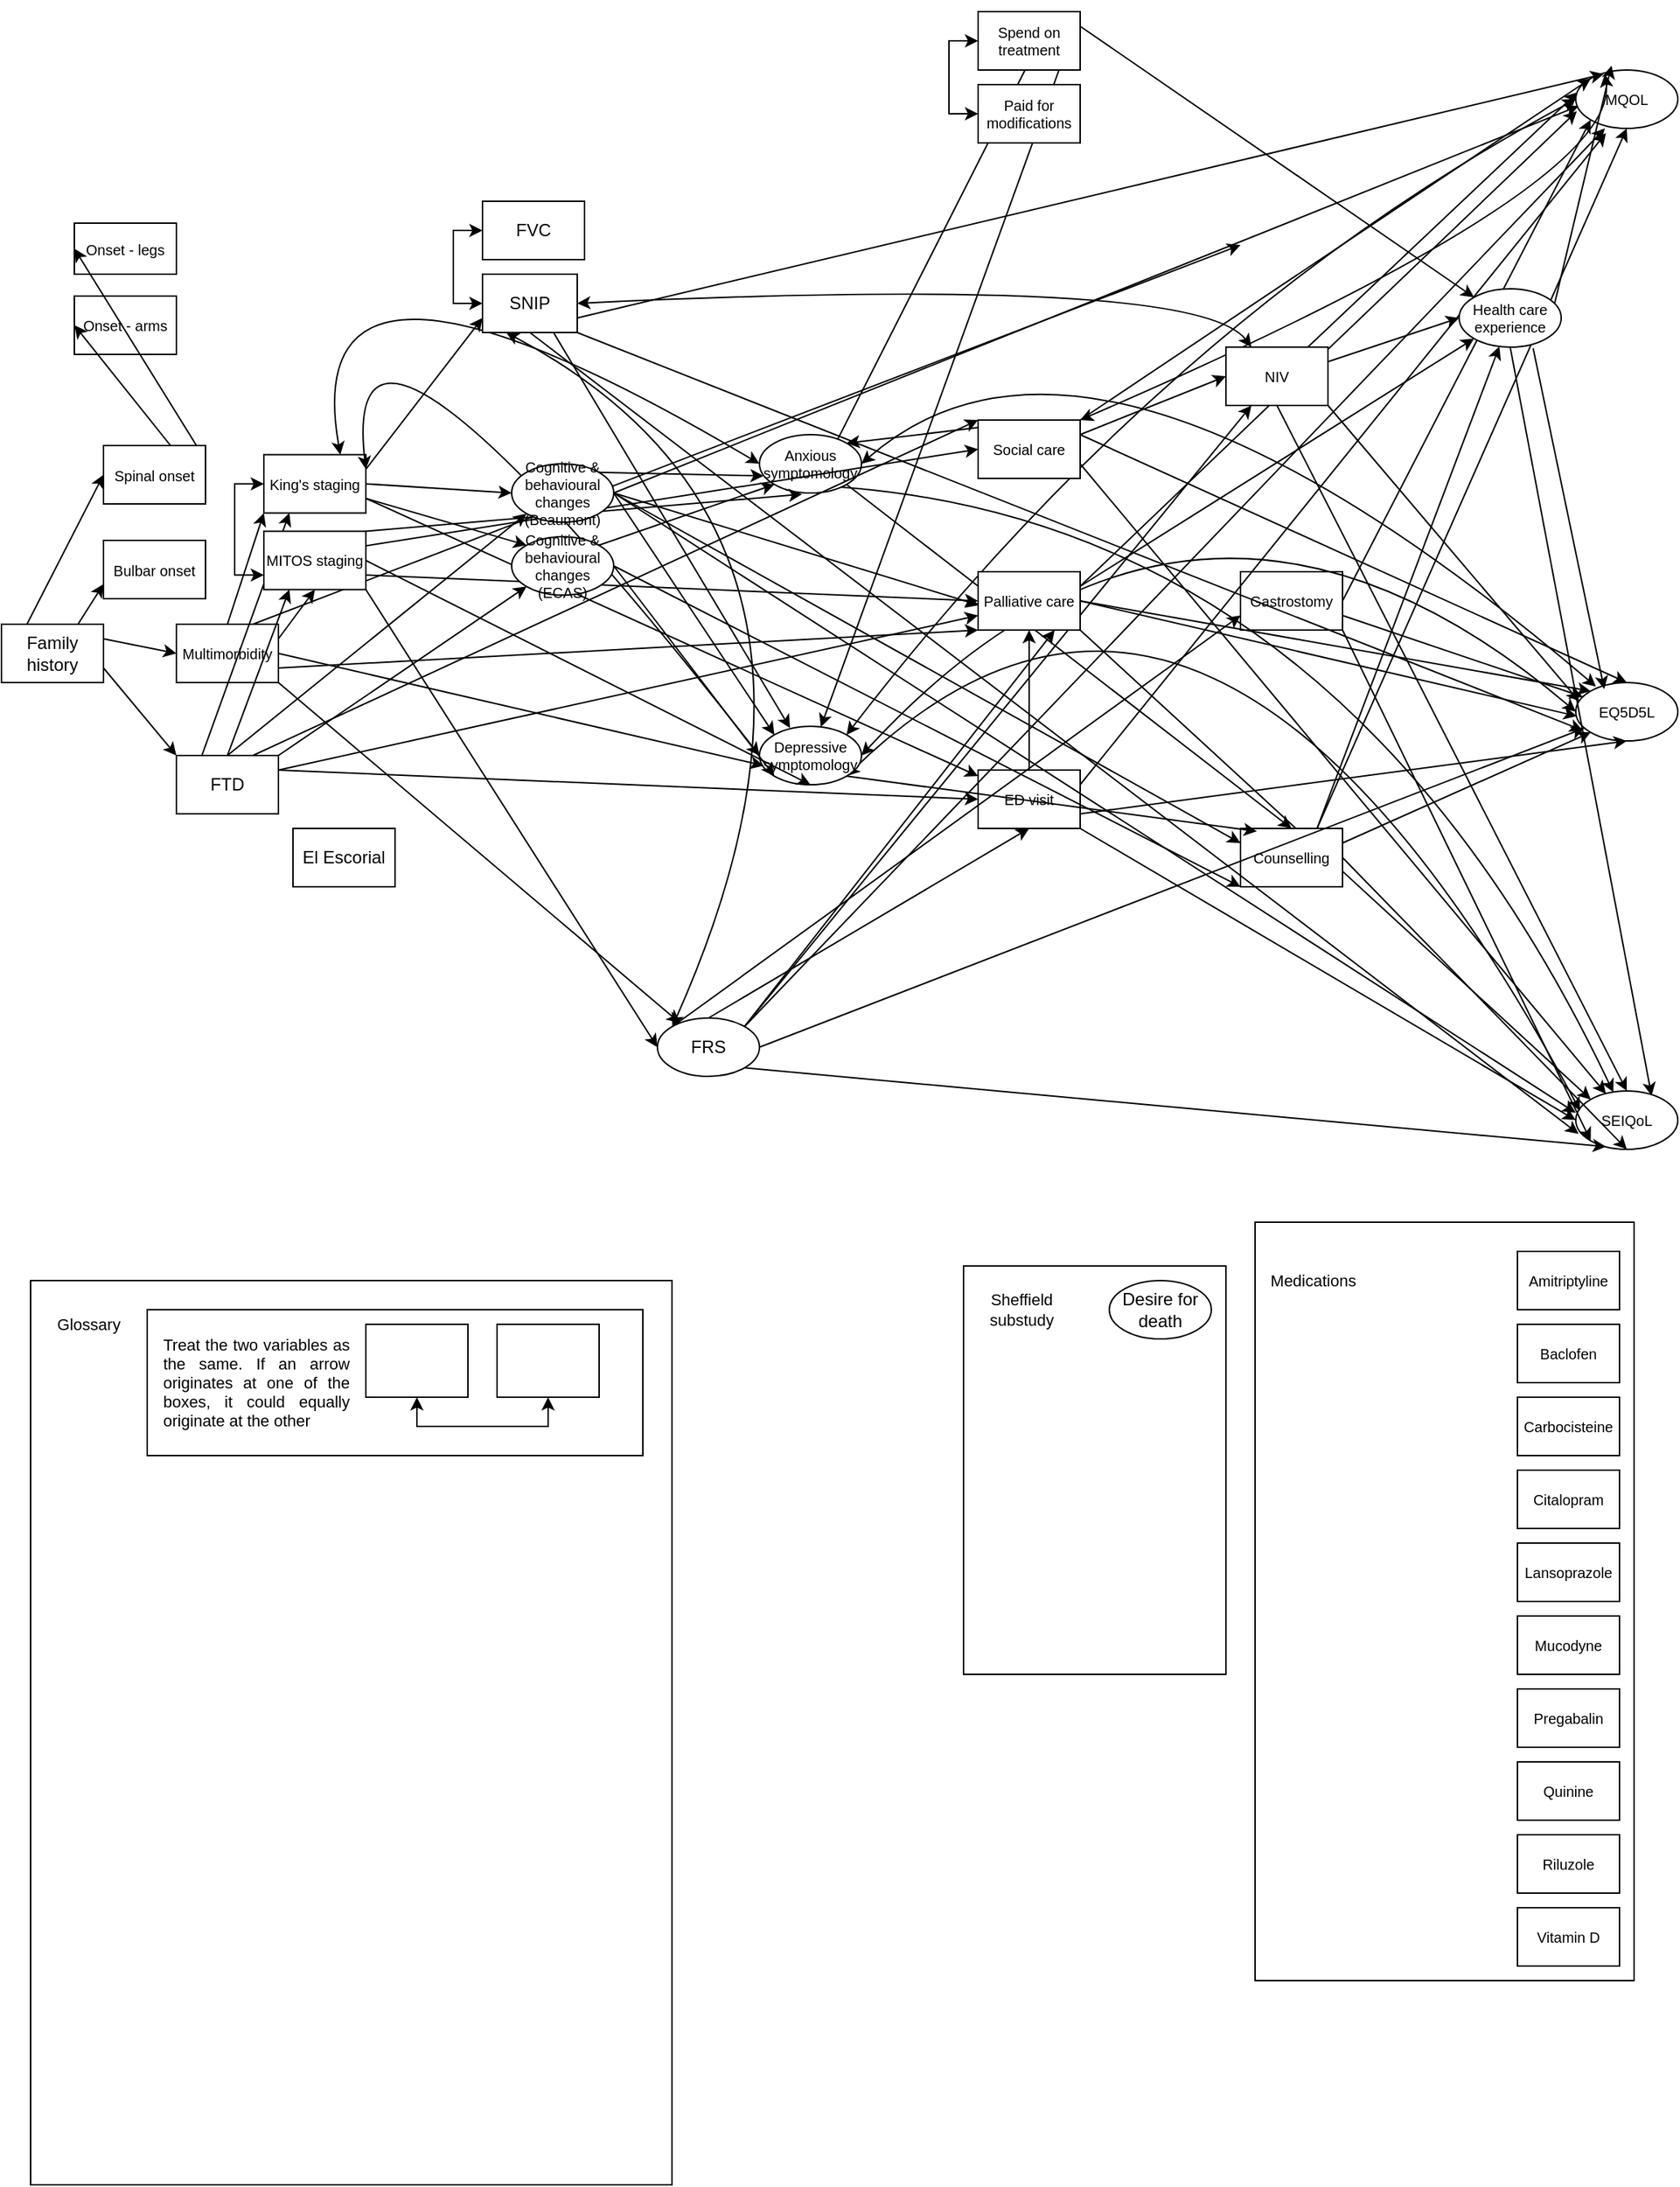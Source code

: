 <mxfile version="21.1.8" type="github">
  <diagram name="Page-1" id="uP2ISM71yryUAKii5rDf">
    <mxGraphModel dx="1468" dy="858" grid="1" gridSize="10" guides="1" tooltips="1" connect="1" arrows="1" fold="1" page="1" pageScale="1" pageWidth="1169" pageHeight="827" math="0" shadow="0">
      <root>
        <mxCell id="0" />
        <mxCell id="1" parent="0" />
        <mxCell id="uZ5AXatt4aCwn8vywfUO-167" value="" style="rounded=0;whiteSpace=wrap;html=1;fontFamily=Helvetica;fontSize=11;fontColor=default;" vertex="1" parent="1">
          <mxGeometry x="870" y="840" width="260" height="520" as="geometry" />
        </mxCell>
        <mxCell id="uZ5AXatt4aCwn8vywfUO-46" value="Onset - legs" style="whiteSpace=wrap;html=1;fontSize=10;" vertex="1" parent="1">
          <mxGeometry x="60" y="155" width="70" height="35" as="geometry" />
        </mxCell>
        <mxCell id="uZ5AXatt4aCwn8vywfUO-47" value="Onset - arms" style="whiteSpace=wrap;html=1;fontSize=10;" vertex="1" parent="1">
          <mxGeometry x="60" y="205" width="70" height="40" as="geometry" />
        </mxCell>
        <mxCell id="uZ5AXatt4aCwn8vywfUO-131" value="" style="rounded=0;whiteSpace=wrap;html=1;fontFamily=Helvetica;fontSize=11;fontColor=default;align=left;" vertex="1" parent="1">
          <mxGeometry x="670" y="870" width="180" height="280" as="geometry" />
        </mxCell>
        <mxCell id="uZ5AXatt4aCwn8vywfUO-1" value="MQOL" style="ellipse;whiteSpace=wrap;html=1;fontSize=10;" vertex="1" parent="1">
          <mxGeometry x="1090" y="50" width="70" height="40" as="geometry" />
        </mxCell>
        <mxCell id="uZ5AXatt4aCwn8vywfUO-2" value="EQ5D5L" style="ellipse;whiteSpace=wrap;html=1;fontSize=10;" vertex="1" parent="1">
          <mxGeometry x="1090" y="470" width="70" height="40" as="geometry" />
        </mxCell>
        <mxCell id="uZ5AXatt4aCwn8vywfUO-3" value="SEIQoL" style="ellipse;whiteSpace=wrap;html=1;fontSize=10;" vertex="1" parent="1">
          <mxGeometry x="1090" y="750" width="70" height="40" as="geometry" />
        </mxCell>
        <mxCell id="uZ5AXatt4aCwn8vywfUO-61" style="rounded=0;orthogonalLoop=1;jettySize=auto;html=1;entryX=0.018;entryY=0.381;entryDx=0;entryDy=0;endArrow=classic;endFill=1;entryPerimeter=0;" edge="1" parent="1" source="uZ5AXatt4aCwn8vywfUO-5" target="uZ5AXatt4aCwn8vywfUO-1">
          <mxGeometry relative="1" as="geometry" />
        </mxCell>
        <mxCell id="uZ5AXatt4aCwn8vywfUO-62" style="rounded=0;orthogonalLoop=1;jettySize=auto;html=1;exitX=1;exitY=1;exitDx=0;exitDy=0;entryX=0.035;entryY=0.323;entryDx=0;entryDy=0;entryPerimeter=0;" edge="1" parent="1" source="uZ5AXatt4aCwn8vywfUO-5" target="uZ5AXatt4aCwn8vywfUO-2">
          <mxGeometry relative="1" as="geometry">
            <mxPoint x="1090" y="370" as="targetPoint" />
          </mxGeometry>
        </mxCell>
        <mxCell id="uZ5AXatt4aCwn8vywfUO-63" style="rounded=0;orthogonalLoop=1;jettySize=auto;html=1;exitX=0.5;exitY=1;exitDx=0;exitDy=0;entryX=0.5;entryY=0;entryDx=0;entryDy=0;" edge="1" parent="1" source="uZ5AXatt4aCwn8vywfUO-5" target="uZ5AXatt4aCwn8vywfUO-3">
          <mxGeometry relative="1" as="geometry" />
        </mxCell>
        <mxCell id="uZ5AXatt4aCwn8vywfUO-64" style="rounded=0;orthogonalLoop=1;jettySize=auto;html=1;exitX=1;exitY=0.5;exitDx=0;exitDy=0;entryX=0;entryY=1;entryDx=0;entryDy=0;" edge="1" parent="1" source="uZ5AXatt4aCwn8vywfUO-6" target="uZ5AXatt4aCwn8vywfUO-1">
          <mxGeometry relative="1" as="geometry" />
        </mxCell>
        <mxCell id="uZ5AXatt4aCwn8vywfUO-65" style="edgeStyle=none;shape=connector;rounded=0;orthogonalLoop=1;jettySize=auto;html=1;exitX=1;exitY=0.75;exitDx=0;exitDy=0;labelBackgroundColor=default;strokeColor=default;fontFamily=Helvetica;fontSize=11;fontColor=default;endArrow=classic;" edge="1" parent="1" source="uZ5AXatt4aCwn8vywfUO-6" target="uZ5AXatt4aCwn8vywfUO-2">
          <mxGeometry relative="1" as="geometry" />
        </mxCell>
        <mxCell id="uZ5AXatt4aCwn8vywfUO-66" style="edgeStyle=none;shape=connector;rounded=0;orthogonalLoop=1;jettySize=auto;html=1;exitX=1;exitY=1;exitDx=0;exitDy=0;entryX=0;entryY=1;entryDx=0;entryDy=0;labelBackgroundColor=default;strokeColor=default;fontFamily=Helvetica;fontSize=11;fontColor=default;endArrow=classic;" edge="1" parent="1" source="uZ5AXatt4aCwn8vywfUO-6" target="uZ5AXatt4aCwn8vywfUO-3">
          <mxGeometry relative="1" as="geometry" />
        </mxCell>
        <mxCell id="uZ5AXatt4aCwn8vywfUO-6" value="Gastrostomy" style="rounded=0;whiteSpace=wrap;html=1;fontSize=10;" vertex="1" parent="1">
          <mxGeometry x="860" y="394" width="70" height="40" as="geometry" />
        </mxCell>
        <mxCell id="uZ5AXatt4aCwn8vywfUO-68" style="shape=connector;orthogonalLoop=1;jettySize=auto;html=1;exitX=0.75;exitY=0;exitDx=0;exitDy=0;entryX=0;entryY=0.5;entryDx=0;entryDy=0;labelBackgroundColor=default;strokeColor=default;fontFamily=Helvetica;fontSize=11;fontColor=default;endArrow=classic;startArrow=classic;startFill=1;curved=1;" edge="1" parent="1" source="uZ5AXatt4aCwn8vywfUO-7" target="uZ5AXatt4aCwn8vywfUO-42">
          <mxGeometry relative="1" as="geometry">
            <Array as="points">
              <mxPoint x="210" y="130" />
            </Array>
          </mxGeometry>
        </mxCell>
        <mxCell id="uZ5AXatt4aCwn8vywfUO-117" style="edgeStyle=orthogonalEdgeStyle;shape=connector;rounded=0;orthogonalLoop=1;jettySize=auto;html=1;exitX=0;exitY=0.5;exitDx=0;exitDy=0;entryX=0;entryY=0.75;entryDx=0;entryDy=0;labelBackgroundColor=default;strokeColor=default;fontFamily=Helvetica;fontSize=11;fontColor=default;endArrow=classic;startArrow=classic;startFill=1;" edge="1" parent="1" source="uZ5AXatt4aCwn8vywfUO-7" target="uZ5AXatt4aCwn8vywfUO-53">
          <mxGeometry relative="1" as="geometry" />
        </mxCell>
        <mxCell id="uZ5AXatt4aCwn8vywfUO-118" style="edgeStyle=none;shape=connector;rounded=0;orthogonalLoop=1;jettySize=auto;html=1;exitX=1;exitY=0.25;exitDx=0;exitDy=0;entryX=0;entryY=0.75;entryDx=0;entryDy=0;labelBackgroundColor=default;strokeColor=default;fontFamily=Helvetica;fontSize=11;fontColor=default;endArrow=classic;" edge="1" parent="1" source="uZ5AXatt4aCwn8vywfUO-7" target="uZ5AXatt4aCwn8vywfUO-55">
          <mxGeometry relative="1" as="geometry" />
        </mxCell>
        <mxCell id="uZ5AXatt4aCwn8vywfUO-119" style="edgeStyle=none;shape=connector;rounded=0;orthogonalLoop=1;jettySize=auto;html=1;exitX=1;exitY=0.5;exitDx=0;exitDy=0;entryX=0;entryY=0.5;entryDx=0;entryDy=0;labelBackgroundColor=default;strokeColor=default;fontFamily=Helvetica;fontSize=11;fontColor=default;endArrow=classic;" edge="1" parent="1" source="uZ5AXatt4aCwn8vywfUO-7" target="uZ5AXatt4aCwn8vywfUO-59">
          <mxGeometry relative="1" as="geometry" />
        </mxCell>
        <mxCell id="uZ5AXatt4aCwn8vywfUO-120" style="edgeStyle=none;shape=connector;rounded=0;orthogonalLoop=1;jettySize=auto;html=1;exitX=1;exitY=0.75;exitDx=0;exitDy=0;entryX=0;entryY=0;entryDx=0;entryDy=0;labelBackgroundColor=default;strokeColor=default;fontFamily=Helvetica;fontSize=11;fontColor=default;endArrow=classic;" edge="1" parent="1" source="uZ5AXatt4aCwn8vywfUO-7" target="uZ5AXatt4aCwn8vywfUO-58">
          <mxGeometry relative="1" as="geometry" />
        </mxCell>
        <mxCell id="uZ5AXatt4aCwn8vywfUO-126" style="edgeStyle=none;shape=connector;rounded=0;orthogonalLoop=1;jettySize=auto;html=1;exitX=1;exitY=0.75;exitDx=0;exitDy=0;labelBackgroundColor=default;strokeColor=default;fontFamily=Helvetica;fontSize=11;fontColor=default;endArrow=classic;" edge="1" parent="1" source="uZ5AXatt4aCwn8vywfUO-7" target="uZ5AXatt4aCwn8vywfUO-11">
          <mxGeometry relative="1" as="geometry" />
        </mxCell>
        <mxCell id="uZ5AXatt4aCwn8vywfUO-7" value="King&#39;s staging" style="rounded=0;whiteSpace=wrap;html=1;fontSize=10;" vertex="1" parent="1">
          <mxGeometry x="190" y="313.75" width="70" height="40" as="geometry" />
        </mxCell>
        <mxCell id="uZ5AXatt4aCwn8vywfUO-75" style="edgeStyle=none;shape=connector;rounded=0;orthogonalLoop=1;jettySize=auto;html=1;entryX=0;entryY=0;entryDx=0;entryDy=0;labelBackgroundColor=default;strokeColor=default;fontFamily=Helvetica;fontSize=11;fontColor=default;endArrow=classic;exitX=1;exitY=0;exitDx=0;exitDy=0;" edge="1" parent="1" source="uZ5AXatt4aCwn8vywfUO-8" target="uZ5AXatt4aCwn8vywfUO-1">
          <mxGeometry relative="1" as="geometry">
            <mxPoint x="840" y="320" as="sourcePoint" />
          </mxGeometry>
        </mxCell>
        <mxCell id="uZ5AXatt4aCwn8vywfUO-76" style="edgeStyle=none;shape=connector;rounded=0;orthogonalLoop=1;jettySize=auto;html=1;exitX=1;exitY=0.25;exitDx=0;exitDy=0;entryX=0.5;entryY=0;entryDx=0;entryDy=0;labelBackgroundColor=default;strokeColor=default;fontFamily=Helvetica;fontSize=11;fontColor=default;endArrow=classic;" edge="1" parent="1" source="uZ5AXatt4aCwn8vywfUO-8" target="uZ5AXatt4aCwn8vywfUO-2">
          <mxGeometry relative="1" as="geometry" />
        </mxCell>
        <mxCell id="uZ5AXatt4aCwn8vywfUO-77" style="edgeStyle=none;shape=connector;rounded=0;orthogonalLoop=1;jettySize=auto;html=1;exitX=1;exitY=0.75;exitDx=0;exitDy=0;entryX=0.296;entryY=0.05;entryDx=0;entryDy=0;entryPerimeter=0;labelBackgroundColor=default;strokeColor=default;fontFamily=Helvetica;fontSize=11;fontColor=default;endArrow=classic;" edge="1" parent="1" source="uZ5AXatt4aCwn8vywfUO-8" target="uZ5AXatt4aCwn8vywfUO-3">
          <mxGeometry relative="1" as="geometry" />
        </mxCell>
        <mxCell id="uZ5AXatt4aCwn8vywfUO-89" style="edgeStyle=none;shape=connector;rounded=0;orthogonalLoop=1;jettySize=auto;html=1;exitX=1;exitY=0.25;exitDx=0;exitDy=0;labelBackgroundColor=default;strokeColor=default;fontFamily=Helvetica;fontSize=11;fontColor=default;endArrow=classic;entryX=0;entryY=0.5;entryDx=0;entryDy=0;" edge="1" parent="1" source="uZ5AXatt4aCwn8vywfUO-5" target="uZ5AXatt4aCwn8vywfUO-14">
          <mxGeometry relative="1" as="geometry">
            <mxPoint x="1020" y="230" as="targetPoint" />
          </mxGeometry>
        </mxCell>
        <mxCell id="uZ5AXatt4aCwn8vywfUO-72" style="edgeStyle=none;shape=connector;rounded=0;orthogonalLoop=1;jettySize=auto;html=1;exitX=1;exitY=0.25;exitDx=0;exitDy=0;entryX=0.011;entryY=0.706;entryDx=0;entryDy=0;labelBackgroundColor=default;strokeColor=default;fontFamily=Helvetica;fontSize=11;fontColor=default;endArrow=classic;entryPerimeter=0;" edge="1" parent="1" source="uZ5AXatt4aCwn8vywfUO-9" target="uZ5AXatt4aCwn8vywfUO-1">
          <mxGeometry relative="1" as="geometry" />
        </mxCell>
        <mxCell id="uZ5AXatt4aCwn8vywfUO-73" style="edgeStyle=none;shape=connector;rounded=0;orthogonalLoop=1;jettySize=auto;html=1;exitX=1;exitY=0.5;exitDx=0;exitDy=0;entryX=0;entryY=0;entryDx=0;entryDy=0;labelBackgroundColor=default;strokeColor=default;fontFamily=Helvetica;fontSize=11;fontColor=default;endArrow=classic;" edge="1" parent="1" source="uZ5AXatt4aCwn8vywfUO-9" target="uZ5AXatt4aCwn8vywfUO-2">
          <mxGeometry relative="1" as="geometry" />
        </mxCell>
        <mxCell id="uZ5AXatt4aCwn8vywfUO-74" style="edgeStyle=none;shape=connector;rounded=0;orthogonalLoop=1;jettySize=auto;html=1;exitX=1;exitY=1;exitDx=0;exitDy=0;entryX=0;entryY=0;entryDx=0;entryDy=0;labelBackgroundColor=default;strokeColor=default;fontFamily=Helvetica;fontSize=11;fontColor=default;endArrow=classic;" edge="1" parent="1" source="uZ5AXatt4aCwn8vywfUO-9" target="uZ5AXatt4aCwn8vywfUO-3">
          <mxGeometry relative="1" as="geometry" />
        </mxCell>
        <mxCell id="uZ5AXatt4aCwn8vywfUO-90" style="edgeStyle=none;shape=connector;rounded=0;orthogonalLoop=1;jettySize=auto;html=1;exitX=1;exitY=0.25;exitDx=0;exitDy=0;entryX=0;entryY=1;entryDx=0;entryDy=0;labelBackgroundColor=default;strokeColor=default;fontFamily=Helvetica;fontSize=11;fontColor=default;endArrow=classic;" edge="1" parent="1" source="uZ5AXatt4aCwn8vywfUO-9" target="uZ5AXatt4aCwn8vywfUO-14">
          <mxGeometry relative="1" as="geometry" />
        </mxCell>
        <mxCell id="uZ5AXatt4aCwn8vywfUO-78" style="edgeStyle=none;shape=connector;rounded=0;orthogonalLoop=1;jettySize=auto;html=1;exitX=0.75;exitY=0;exitDx=0;exitDy=0;labelBackgroundColor=default;strokeColor=default;fontFamily=Helvetica;fontSize=11;fontColor=default;endArrow=classic;entryX=0.5;entryY=1;entryDx=0;entryDy=0;" edge="1" parent="1" source="uZ5AXatt4aCwn8vywfUO-10" target="uZ5AXatt4aCwn8vywfUO-1">
          <mxGeometry relative="1" as="geometry" />
        </mxCell>
        <mxCell id="uZ5AXatt4aCwn8vywfUO-80" style="edgeStyle=none;shape=connector;rounded=0;orthogonalLoop=1;jettySize=auto;html=1;exitX=1;exitY=0.5;exitDx=0;exitDy=0;entryX=0.5;entryY=1;entryDx=0;entryDy=0;labelBackgroundColor=default;strokeColor=default;fontFamily=Helvetica;fontSize=11;fontColor=default;endArrow=classic;" edge="1" parent="1" source="uZ5AXatt4aCwn8vywfUO-10" target="uZ5AXatt4aCwn8vywfUO-3">
          <mxGeometry relative="1" as="geometry" />
        </mxCell>
        <mxCell id="uZ5AXatt4aCwn8vywfUO-81" style="edgeStyle=none;shape=connector;rounded=0;orthogonalLoop=1;jettySize=auto;html=1;exitX=1;exitY=0.25;exitDx=0;exitDy=0;entryX=0;entryY=1;entryDx=0;entryDy=0;labelBackgroundColor=default;strokeColor=default;fontFamily=Helvetica;fontSize=11;fontColor=default;endArrow=classic;" edge="1" parent="1" source="uZ5AXatt4aCwn8vywfUO-10" target="uZ5AXatt4aCwn8vywfUO-2">
          <mxGeometry relative="1" as="geometry" />
        </mxCell>
        <mxCell id="uZ5AXatt4aCwn8vywfUO-154" style="edgeStyle=none;shape=connector;rounded=0;orthogonalLoop=1;jettySize=auto;html=1;exitX=0.75;exitY=0;exitDx=0;exitDy=0;labelBackgroundColor=default;strokeColor=default;fontFamily=Helvetica;fontSize=11;fontColor=default;endArrow=classic;" edge="1" parent="1" source="uZ5AXatt4aCwn8vywfUO-10" target="uZ5AXatt4aCwn8vywfUO-14">
          <mxGeometry relative="1" as="geometry" />
        </mxCell>
        <mxCell id="uZ5AXatt4aCwn8vywfUO-10" value="Counselling" style="rounded=0;whiteSpace=wrap;html=1;fontSize=10;" vertex="1" parent="1">
          <mxGeometry x="860" y="570" width="70" height="40" as="geometry" />
        </mxCell>
        <mxCell id="uZ5AXatt4aCwn8vywfUO-82" style="edgeStyle=none;shape=connector;rounded=0;orthogonalLoop=1;jettySize=auto;html=1;exitX=0.5;exitY=0;exitDx=0;exitDy=0;entryX=0.5;entryY=1;entryDx=0;entryDy=0;labelBackgroundColor=default;strokeColor=default;fontFamily=Helvetica;fontSize=11;fontColor=default;endArrow=classic;" edge="1" parent="1" source="uZ5AXatt4aCwn8vywfUO-11" target="uZ5AXatt4aCwn8vywfUO-9">
          <mxGeometry relative="1" as="geometry" />
        </mxCell>
        <mxCell id="uZ5AXatt4aCwn8vywfUO-83" style="edgeStyle=none;shape=connector;rounded=0;orthogonalLoop=1;jettySize=auto;html=1;exitX=1;exitY=0.25;exitDx=0;exitDy=0;entryX=0.296;entryY=1.081;entryDx=0;entryDy=0;entryPerimeter=0;labelBackgroundColor=default;strokeColor=default;fontFamily=Helvetica;fontSize=11;fontColor=default;endArrow=classic;" edge="1" parent="1" source="uZ5AXatt4aCwn8vywfUO-11" target="uZ5AXatt4aCwn8vywfUO-1">
          <mxGeometry relative="1" as="geometry" />
        </mxCell>
        <mxCell id="uZ5AXatt4aCwn8vywfUO-84" style="edgeStyle=none;shape=connector;rounded=0;orthogonalLoop=1;jettySize=auto;html=1;exitX=1;exitY=0.75;exitDx=0;exitDy=0;entryX=0.5;entryY=1;entryDx=0;entryDy=0;labelBackgroundColor=default;strokeColor=default;fontFamily=Helvetica;fontSize=11;fontColor=default;endArrow=classic;" edge="1" parent="1" source="uZ5AXatt4aCwn8vywfUO-11" target="uZ5AXatt4aCwn8vywfUO-2">
          <mxGeometry relative="1" as="geometry" />
        </mxCell>
        <mxCell id="uZ5AXatt4aCwn8vywfUO-85" style="edgeStyle=none;shape=connector;rounded=0;orthogonalLoop=1;jettySize=auto;html=1;exitX=1;exitY=1;exitDx=0;exitDy=0;entryX=0;entryY=0.5;entryDx=0;entryDy=0;labelBackgroundColor=default;strokeColor=default;fontFamily=Helvetica;fontSize=11;fontColor=default;endArrow=classic;" edge="1" parent="1" source="uZ5AXatt4aCwn8vywfUO-11" target="uZ5AXatt4aCwn8vywfUO-3">
          <mxGeometry relative="1" as="geometry" />
        </mxCell>
        <mxCell id="uZ5AXatt4aCwn8vywfUO-11" value="ED visit" style="rounded=0;whiteSpace=wrap;html=1;fontSize=10;" vertex="1" parent="1">
          <mxGeometry x="680" y="530" width="70" height="40" as="geometry" />
        </mxCell>
        <mxCell id="uZ5AXatt4aCwn8vywfUO-86" style="edgeStyle=none;shape=connector;rounded=0;orthogonalLoop=1;jettySize=auto;html=1;exitX=1;exitY=1;exitDx=0;exitDy=0;entryX=0.35;entryY=-0.075;entryDx=0;entryDy=0;entryPerimeter=0;labelBackgroundColor=default;strokeColor=default;fontFamily=Helvetica;fontSize=11;fontColor=default;endArrow=classic;" edge="1" parent="1" source="uZ5AXatt4aCwn8vywfUO-14" target="uZ5AXatt4aCwn8vywfUO-1">
          <mxGeometry relative="1" as="geometry" />
        </mxCell>
        <mxCell id="uZ5AXatt4aCwn8vywfUO-87" style="edgeStyle=none;shape=connector;rounded=0;orthogonalLoop=1;jettySize=auto;html=1;exitX=0.725;exitY=1.019;exitDx=0;exitDy=0;entryX=0.279;entryY=0.112;entryDx=0;entryDy=0;labelBackgroundColor=default;strokeColor=default;fontFamily=Helvetica;fontSize=11;fontColor=default;endArrow=classic;entryPerimeter=0;exitPerimeter=0;" edge="1" parent="1" source="uZ5AXatt4aCwn8vywfUO-14" target="uZ5AXatt4aCwn8vywfUO-2">
          <mxGeometry relative="1" as="geometry" />
        </mxCell>
        <mxCell id="uZ5AXatt4aCwn8vywfUO-88" style="edgeStyle=none;shape=connector;rounded=0;orthogonalLoop=1;jettySize=auto;html=1;exitX=0.5;exitY=1;exitDx=0;exitDy=0;entryX=0.743;entryY=0.081;entryDx=0;entryDy=0;entryPerimeter=0;labelBackgroundColor=default;strokeColor=default;fontFamily=Helvetica;fontSize=11;fontColor=default;endArrow=classic;" edge="1" parent="1" source="uZ5AXatt4aCwn8vywfUO-14" target="uZ5AXatt4aCwn8vywfUO-3">
          <mxGeometry relative="1" as="geometry" />
        </mxCell>
        <mxCell id="uZ5AXatt4aCwn8vywfUO-14" value="Health care experience" style="ellipse;whiteSpace=wrap;html=1;fontSize=10;" vertex="1" parent="1">
          <mxGeometry x="1010" y="200" width="70" height="40" as="geometry" />
        </mxCell>
        <mxCell id="uZ5AXatt4aCwn8vywfUO-15" value="Riluzole" style="whiteSpace=wrap;html=1;fontSize=10;" vertex="1" parent="1">
          <mxGeometry x="1050" y="1260" width="70" height="40" as="geometry" />
        </mxCell>
        <mxCell id="uZ5AXatt4aCwn8vywfUO-16" value="Amitriptyline" style="whiteSpace=wrap;html=1;fontSize=10;" vertex="1" parent="1">
          <mxGeometry x="1050" y="860" width="70" height="40" as="geometry" />
        </mxCell>
        <mxCell id="uZ5AXatt4aCwn8vywfUO-17" value="Quinine" style="whiteSpace=wrap;html=1;fontSize=10;" vertex="1" parent="1">
          <mxGeometry x="1050" y="1210" width="70" height="40" as="geometry" />
        </mxCell>
        <mxCell id="uZ5AXatt4aCwn8vywfUO-19" value="Mucodyne" style="whiteSpace=wrap;html=1;fontSize=10;" vertex="1" parent="1">
          <mxGeometry x="1050" y="1110" width="70" height="40" as="geometry" />
        </mxCell>
        <mxCell id="uZ5AXatt4aCwn8vywfUO-21" value="Carbocisteine" style="whiteSpace=wrap;html=1;fontSize=10;" vertex="1" parent="1">
          <mxGeometry x="1050" y="960" width="70" height="40" as="geometry" />
        </mxCell>
        <mxCell id="uZ5AXatt4aCwn8vywfUO-23" value="Baclofen" style="whiteSpace=wrap;html=1;fontSize=10;" vertex="1" parent="1">
          <mxGeometry x="1050" y="910" width="70" height="40" as="geometry" />
        </mxCell>
        <mxCell id="uZ5AXatt4aCwn8vywfUO-24" value="Lansoprazole" style="whiteSpace=wrap;html=1;fontSize=10;" vertex="1" parent="1">
          <mxGeometry x="1050" y="1060" width="70" height="40" as="geometry" />
        </mxCell>
        <mxCell id="uZ5AXatt4aCwn8vywfUO-25" value="Citalopram" style="whiteSpace=wrap;html=1;fontSize=10;" vertex="1" parent="1">
          <mxGeometry x="1050" y="1010" width="70" height="40" as="geometry" />
        </mxCell>
        <mxCell id="uZ5AXatt4aCwn8vywfUO-28" value="Vitamin D" style="whiteSpace=wrap;html=1;fontSize=10;" vertex="1" parent="1">
          <mxGeometry x="1050" y="1310" width="70" height="40" as="geometry" />
        </mxCell>
        <mxCell id="uZ5AXatt4aCwn8vywfUO-33" value="Pregabalin" style="whiteSpace=wrap;html=1;fontSize=10;" vertex="1" parent="1">
          <mxGeometry x="1050" y="1160" width="70" height="40" as="geometry" />
        </mxCell>
        <mxCell id="uZ5AXatt4aCwn8vywfUO-155" style="edgeStyle=orthogonalEdgeStyle;shape=connector;rounded=0;orthogonalLoop=1;jettySize=auto;html=1;exitX=0;exitY=0.5;exitDx=0;exitDy=0;entryX=0;entryY=0.5;entryDx=0;entryDy=0;labelBackgroundColor=default;strokeColor=default;fontFamily=Helvetica;fontSize=11;fontColor=default;endArrow=classic;startArrow=classic;startFill=1;" edge="1" parent="1" source="uZ5AXatt4aCwn8vywfUO-40" target="uZ5AXatt4aCwn8vywfUO-41">
          <mxGeometry relative="1" as="geometry" />
        </mxCell>
        <mxCell id="uZ5AXatt4aCwn8vywfUO-156" style="edgeStyle=none;shape=connector;rounded=0;orthogonalLoop=1;jettySize=auto;html=1;exitX=1;exitY=0;exitDx=0;exitDy=0;labelBackgroundColor=default;strokeColor=default;fontFamily=Helvetica;fontSize=11;fontColor=default;endArrow=classic;" edge="1" parent="1" source="uZ5AXatt4aCwn8vywfUO-40" target="uZ5AXatt4aCwn8vywfUO-43">
          <mxGeometry relative="1" as="geometry" />
        </mxCell>
        <mxCell id="uZ5AXatt4aCwn8vywfUO-157" style="edgeStyle=none;shape=connector;rounded=0;orthogonalLoop=1;jettySize=auto;html=1;exitX=0.75;exitY=0;exitDx=0;exitDy=0;entryX=0.5;entryY=1;entryDx=0;entryDy=0;labelBackgroundColor=default;strokeColor=default;fontFamily=Helvetica;fontSize=11;fontColor=default;endArrow=classic;" edge="1" parent="1" source="uZ5AXatt4aCwn8vywfUO-40" target="uZ5AXatt4aCwn8vywfUO-42">
          <mxGeometry relative="1" as="geometry" />
        </mxCell>
        <mxCell id="uZ5AXatt4aCwn8vywfUO-158" style="edgeStyle=none;shape=connector;rounded=0;orthogonalLoop=1;jettySize=auto;html=1;exitX=1;exitY=0.25;exitDx=0;exitDy=0;entryX=0;entryY=0;entryDx=0;entryDy=0;labelBackgroundColor=default;strokeColor=default;fontFamily=Helvetica;fontSize=11;fontColor=default;endArrow=classic;" edge="1" parent="1" source="uZ5AXatt4aCwn8vywfUO-40" target="uZ5AXatt4aCwn8vywfUO-14">
          <mxGeometry relative="1" as="geometry" />
        </mxCell>
        <mxCell id="uZ5AXatt4aCwn8vywfUO-40" value="Spend on treatment" style="whiteSpace=wrap;html=1;fontSize=10;" vertex="1" parent="1">
          <mxGeometry x="680" y="10" width="70" height="40" as="geometry" />
        </mxCell>
        <mxCell id="uZ5AXatt4aCwn8vywfUO-41" value="Paid for modifications" style="whiteSpace=wrap;html=1;fontSize=10;" vertex="1" parent="1">
          <mxGeometry x="680" y="60" width="70" height="40" as="geometry" />
        </mxCell>
        <mxCell id="uZ5AXatt4aCwn8vywfUO-103" style="edgeStyle=none;shape=connector;orthogonalLoop=1;jettySize=auto;html=1;exitX=1;exitY=0.5;exitDx=0;exitDy=0;entryX=0.198;entryY=0.07;entryDx=0;entryDy=0;labelBackgroundColor=default;strokeColor=default;fontFamily=Helvetica;fontSize=11;fontColor=default;endArrow=classic;entryPerimeter=0;curved=1;startArrow=classic;startFill=1;" edge="1" parent="1" source="uZ5AXatt4aCwn8vywfUO-42" target="uZ5AXatt4aCwn8vywfUO-2">
          <mxGeometry relative="1" as="geometry">
            <Array as="points">
              <mxPoint x="760" y="180" />
            </Array>
          </mxGeometry>
        </mxCell>
        <mxCell id="uZ5AXatt4aCwn8vywfUO-104" style="edgeStyle=none;shape=connector;orthogonalLoop=1;jettySize=auto;html=1;exitX=1;exitY=0;exitDx=0;exitDy=0;entryX=0.286;entryY=0.07;entryDx=0;entryDy=0;entryPerimeter=0;labelBackgroundColor=default;strokeColor=default;fontFamily=Helvetica;fontSize=11;fontColor=default;endArrow=classic;startArrow=classic;startFill=1;curved=1;" edge="1" parent="1" source="uZ5AXatt4aCwn8vywfUO-8" target="uZ5AXatt4aCwn8vywfUO-1">
          <mxGeometry relative="1" as="geometry">
            <Array as="points">
              <mxPoint x="1120" y="130" />
            </Array>
          </mxGeometry>
        </mxCell>
        <mxCell id="uZ5AXatt4aCwn8vywfUO-105" style="edgeStyle=none;shape=connector;orthogonalLoop=1;jettySize=auto;html=1;exitX=0;exitY=1;exitDx=0;exitDy=0;entryX=0.368;entryY=0.023;entryDx=0;entryDy=0;entryPerimeter=0;labelBackgroundColor=default;strokeColor=default;fontFamily=Helvetica;fontSize=11;fontColor=default;endArrow=classic;startArrow=classic;startFill=1;curved=1;" edge="1" parent="1" source="uZ5AXatt4aCwn8vywfUO-42" target="uZ5AXatt4aCwn8vywfUO-3">
          <mxGeometry relative="1" as="geometry">
            <Array as="points">
              <mxPoint x="920" y="340" />
            </Array>
          </mxGeometry>
        </mxCell>
        <mxCell id="uZ5AXatt4aCwn8vywfUO-153" style="edgeStyle=none;shape=connector;rounded=0;orthogonalLoop=1;jettySize=auto;html=1;exitX=1;exitY=1;exitDx=0;exitDy=0;entryX=0.5;entryY=0;entryDx=0;entryDy=0;labelBackgroundColor=default;strokeColor=default;fontFamily=Helvetica;fontSize=11;fontColor=default;endArrow=classic;" edge="1" parent="1" source="uZ5AXatt4aCwn8vywfUO-42" target="uZ5AXatt4aCwn8vywfUO-10">
          <mxGeometry relative="1" as="geometry" />
        </mxCell>
        <mxCell id="uZ5AXatt4aCwn8vywfUO-42" value="Anxious symptomology" style="ellipse;whiteSpace=wrap;html=1;fontSize=10;" vertex="1" parent="1">
          <mxGeometry x="530" y="300" width="70" height="40" as="geometry" />
        </mxCell>
        <mxCell id="uZ5AXatt4aCwn8vywfUO-69" style="edgeStyle=none;shape=connector;orthogonalLoop=1;jettySize=auto;html=1;exitX=0;exitY=0.5;exitDx=0;exitDy=0;entryX=1;entryY=0.25;entryDx=0;entryDy=0;labelBackgroundColor=default;strokeColor=default;fontFamily=Helvetica;fontSize=11;fontColor=default;endArrow=classic;startArrow=classic;startFill=1;curved=1;" edge="1" parent="1" source="uZ5AXatt4aCwn8vywfUO-43" target="uZ5AXatt4aCwn8vywfUO-7">
          <mxGeometry relative="1" as="geometry">
            <Array as="points">
              <mxPoint x="240" y="150" />
            </Array>
          </mxGeometry>
        </mxCell>
        <mxCell id="uZ5AXatt4aCwn8vywfUO-99" style="edgeStyle=none;shape=connector;orthogonalLoop=1;jettySize=auto;html=1;exitX=1;exitY=0;exitDx=0;exitDy=0;entryX=0;entryY=0.5;entryDx=0;entryDy=0;labelBackgroundColor=default;strokeColor=default;fontFamily=Helvetica;fontSize=11;fontColor=default;endArrow=classic;startArrow=classic;startFill=1;curved=1;" edge="1" parent="1" source="uZ5AXatt4aCwn8vywfUO-43" target="uZ5AXatt4aCwn8vywfUO-1">
          <mxGeometry relative="1" as="geometry">
            <Array as="points">
              <mxPoint x="810" y="220" />
            </Array>
          </mxGeometry>
        </mxCell>
        <mxCell id="uZ5AXatt4aCwn8vywfUO-100" style="edgeStyle=none;shape=connector;orthogonalLoop=1;jettySize=auto;html=1;exitX=1;exitY=0.5;exitDx=0;exitDy=0;entryX=0;entryY=0.5;entryDx=0;entryDy=0;labelBackgroundColor=default;strokeColor=default;fontFamily=Helvetica;fontSize=11;fontColor=default;endArrow=classic;startArrow=classic;startFill=1;curved=1;" edge="1" parent="1" source="uZ5AXatt4aCwn8vywfUO-43" target="uZ5AXatt4aCwn8vywfUO-2">
          <mxGeometry relative="1" as="geometry">
            <Array as="points">
              <mxPoint x="830" y="270" />
            </Array>
          </mxGeometry>
        </mxCell>
        <mxCell id="uZ5AXatt4aCwn8vywfUO-101" style="edgeStyle=none;shape=connector;orthogonalLoop=1;jettySize=auto;html=1;exitX=1;exitY=1;exitDx=0;exitDy=0;entryX=0.041;entryY=0.338;entryDx=0;entryDy=0;entryPerimeter=0;labelBackgroundColor=default;strokeColor=default;fontFamily=Helvetica;fontSize=11;fontColor=default;endArrow=classic;startArrow=classic;startFill=1;curved=1;" edge="1" parent="1" source="uZ5AXatt4aCwn8vywfUO-43" target="uZ5AXatt4aCwn8vywfUO-3">
          <mxGeometry relative="1" as="geometry">
            <Array as="points">
              <mxPoint x="840" y="290" />
            </Array>
          </mxGeometry>
        </mxCell>
        <mxCell id="uZ5AXatt4aCwn8vywfUO-152" style="edgeStyle=none;shape=connector;rounded=0;orthogonalLoop=1;jettySize=auto;html=1;exitX=1;exitY=1;exitDx=0;exitDy=0;entryX=0.161;entryY=0.049;entryDx=0;entryDy=0;entryPerimeter=0;labelBackgroundColor=default;strokeColor=default;fontFamily=Helvetica;fontSize=11;fontColor=default;endArrow=classic;" edge="1" parent="1" source="uZ5AXatt4aCwn8vywfUO-43" target="uZ5AXatt4aCwn8vywfUO-10">
          <mxGeometry relative="1" as="geometry" />
        </mxCell>
        <mxCell id="uZ5AXatt4aCwn8vywfUO-43" value="Depressive symptomology" style="ellipse;whiteSpace=wrap;html=1;fontSize=10;" vertex="1" parent="1">
          <mxGeometry x="530" y="500" width="70" height="40" as="geometry" />
        </mxCell>
        <mxCell id="uZ5AXatt4aCwn8vywfUO-129" style="edgeStyle=none;shape=connector;rounded=0;orthogonalLoop=1;jettySize=auto;html=1;exitX=1;exitY=0.25;exitDx=0;exitDy=0;entryX=0;entryY=0.5;entryDx=0;entryDy=0;labelBackgroundColor=default;strokeColor=default;fontFamily=Helvetica;fontSize=11;fontColor=default;endArrow=classic;" edge="1" parent="1" source="uZ5AXatt4aCwn8vywfUO-44" target="uZ5AXatt4aCwn8vywfUO-46">
          <mxGeometry relative="1" as="geometry" />
        </mxCell>
        <mxCell id="uZ5AXatt4aCwn8vywfUO-130" style="edgeStyle=none;shape=connector;rounded=0;orthogonalLoop=1;jettySize=auto;html=1;exitX=1;exitY=0.75;exitDx=0;exitDy=0;entryX=0;entryY=0.5;entryDx=0;entryDy=0;labelBackgroundColor=default;strokeColor=default;fontFamily=Helvetica;fontSize=11;fontColor=default;endArrow=classic;" edge="1" parent="1" source="uZ5AXatt4aCwn8vywfUO-44" target="uZ5AXatt4aCwn8vywfUO-47">
          <mxGeometry relative="1" as="geometry" />
        </mxCell>
        <mxCell id="uZ5AXatt4aCwn8vywfUO-44" value="Spinal onset" style="whiteSpace=wrap;html=1;fontSize=10;" vertex="1" parent="1">
          <mxGeometry x="80" y="307.5" width="70" height="40" as="geometry" />
        </mxCell>
        <mxCell id="uZ5AXatt4aCwn8vywfUO-45" value="Bulbar onset" style="whiteSpace=wrap;html=1;fontSize=10;" vertex="1" parent="1">
          <mxGeometry x="80" y="372.5" width="70" height="40" as="geometry" />
        </mxCell>
        <mxCell id="uZ5AXatt4aCwn8vywfUO-133" style="edgeStyle=none;shape=connector;rounded=0;orthogonalLoop=1;jettySize=auto;html=1;exitX=0.5;exitY=0;exitDx=0;exitDy=0;entryX=0;entryY=1;entryDx=0;entryDy=0;labelBackgroundColor=default;strokeColor=default;fontFamily=Helvetica;fontSize=11;fontColor=default;endArrow=classic;" edge="1" parent="1" source="uZ5AXatt4aCwn8vywfUO-49" target="uZ5AXatt4aCwn8vywfUO-7">
          <mxGeometry relative="1" as="geometry" />
        </mxCell>
        <mxCell id="uZ5AXatt4aCwn8vywfUO-135" style="edgeStyle=none;shape=connector;rounded=0;orthogonalLoop=1;jettySize=auto;html=1;exitX=1;exitY=0.25;exitDx=0;exitDy=0;entryX=0.5;entryY=1;entryDx=0;entryDy=0;labelBackgroundColor=default;strokeColor=default;fontFamily=Helvetica;fontSize=11;fontColor=default;endArrow=classic;" edge="1" parent="1" source="uZ5AXatt4aCwn8vywfUO-49" target="uZ5AXatt4aCwn8vywfUO-53">
          <mxGeometry relative="1" as="geometry" />
        </mxCell>
        <mxCell id="uZ5AXatt4aCwn8vywfUO-136" style="edgeStyle=none;shape=connector;rounded=0;orthogonalLoop=1;jettySize=auto;html=1;exitX=1;exitY=0.5;exitDx=0;exitDy=0;entryX=0.041;entryY=0.674;entryDx=0;entryDy=0;entryPerimeter=0;labelBackgroundColor=default;strokeColor=default;fontFamily=Helvetica;fontSize=11;fontColor=default;endArrow=classic;" edge="1" parent="1" source="uZ5AXatt4aCwn8vywfUO-49" target="uZ5AXatt4aCwn8vywfUO-43">
          <mxGeometry relative="1" as="geometry" />
        </mxCell>
        <mxCell id="uZ5AXatt4aCwn8vywfUO-137" style="edgeStyle=none;shape=connector;rounded=0;orthogonalLoop=1;jettySize=auto;html=1;exitX=0.75;exitY=0;exitDx=0;exitDy=0;labelBackgroundColor=default;strokeColor=default;fontFamily=Helvetica;fontSize=11;fontColor=default;endArrow=classic;" edge="1" parent="1" source="uZ5AXatt4aCwn8vywfUO-49">
          <mxGeometry relative="1" as="geometry">
            <mxPoint x="860" y="170" as="targetPoint" />
          </mxGeometry>
        </mxCell>
        <mxCell id="uZ5AXatt4aCwn8vywfUO-138" style="edgeStyle=none;shape=connector;rounded=0;orthogonalLoop=1;jettySize=auto;html=1;exitX=1;exitY=0.75;exitDx=0;exitDy=0;entryX=0;entryY=1;entryDx=0;entryDy=0;labelBackgroundColor=default;strokeColor=default;fontFamily=Helvetica;fontSize=11;fontColor=default;endArrow=classic;" edge="1" parent="1" source="uZ5AXatt4aCwn8vywfUO-49" target="uZ5AXatt4aCwn8vywfUO-9">
          <mxGeometry relative="1" as="geometry" />
        </mxCell>
        <mxCell id="uZ5AXatt4aCwn8vywfUO-139" style="edgeStyle=none;shape=connector;rounded=0;orthogonalLoop=1;jettySize=auto;html=1;exitX=1;exitY=1;exitDx=0;exitDy=0;labelBackgroundColor=default;strokeColor=default;fontFamily=Helvetica;fontSize=11;fontColor=default;endArrow=classic;" edge="1" parent="1" source="uZ5AXatt4aCwn8vywfUO-49" target="uZ5AXatt4aCwn8vywfUO-60">
          <mxGeometry relative="1" as="geometry" />
        </mxCell>
        <mxCell id="uZ5AXatt4aCwn8vywfUO-49" value="&lt;font style=&quot;font-size: 11px;&quot;&gt;&lt;font style=&quot;font-size: 10px;&quot;&gt;Multimorbidity&lt;/font&gt;&lt;/font&gt;" style="whiteSpace=wrap;html=1;" vertex="1" parent="1">
          <mxGeometry x="130" y="430" width="70" height="40" as="geometry" />
        </mxCell>
        <mxCell id="uZ5AXatt4aCwn8vywfUO-50" value="El Escorial" style="whiteSpace=wrap;html=1;" vertex="1" parent="1">
          <mxGeometry x="210" y="570" width="70" height="40" as="geometry" />
        </mxCell>
        <mxCell id="uZ5AXatt4aCwn8vywfUO-143" style="edgeStyle=none;shape=connector;rounded=0;orthogonalLoop=1;jettySize=auto;html=1;exitX=0.5;exitY=0;exitDx=0;exitDy=0;entryX=0;entryY=1;entryDx=0;entryDy=0;labelBackgroundColor=default;strokeColor=default;fontFamily=Helvetica;fontSize=11;fontColor=default;endArrow=classic;" edge="1" parent="1" source="uZ5AXatt4aCwn8vywfUO-51" target="uZ5AXatt4aCwn8vywfUO-59">
          <mxGeometry relative="1" as="geometry" />
        </mxCell>
        <mxCell id="uZ5AXatt4aCwn8vywfUO-144" style="edgeStyle=none;shape=connector;rounded=0;orthogonalLoop=1;jettySize=auto;html=1;exitX=1;exitY=0;exitDx=0;exitDy=0;entryX=0;entryY=1;entryDx=0;entryDy=0;labelBackgroundColor=default;strokeColor=default;fontFamily=Helvetica;fontSize=11;fontColor=default;endArrow=classic;" edge="1" parent="1" source="uZ5AXatt4aCwn8vywfUO-51" target="uZ5AXatt4aCwn8vywfUO-58">
          <mxGeometry relative="1" as="geometry" />
        </mxCell>
        <mxCell id="uZ5AXatt4aCwn8vywfUO-145" style="edgeStyle=none;shape=connector;rounded=0;orthogonalLoop=1;jettySize=auto;html=1;exitX=0.25;exitY=0;exitDx=0;exitDy=0;entryX=0.25;entryY=1;entryDx=0;entryDy=0;labelBackgroundColor=default;strokeColor=default;fontFamily=Helvetica;fontSize=11;fontColor=default;endArrow=classic;" edge="1" parent="1" source="uZ5AXatt4aCwn8vywfUO-51" target="uZ5AXatt4aCwn8vywfUO-7">
          <mxGeometry relative="1" as="geometry" />
        </mxCell>
        <mxCell id="uZ5AXatt4aCwn8vywfUO-146" style="edgeStyle=none;shape=connector;rounded=0;orthogonalLoop=1;jettySize=auto;html=1;exitX=0.5;exitY=0;exitDx=0;exitDy=0;entryX=0.25;entryY=1;entryDx=0;entryDy=0;labelBackgroundColor=default;strokeColor=default;fontFamily=Helvetica;fontSize=11;fontColor=default;endArrow=classic;" edge="1" parent="1" source="uZ5AXatt4aCwn8vywfUO-51" target="uZ5AXatt4aCwn8vywfUO-53">
          <mxGeometry relative="1" as="geometry" />
        </mxCell>
        <mxCell id="uZ5AXatt4aCwn8vywfUO-147" style="edgeStyle=none;shape=connector;rounded=0;orthogonalLoop=1;jettySize=auto;html=1;exitX=0.75;exitY=0;exitDx=0;exitDy=0;entryX=0;entryY=0;entryDx=0;entryDy=0;labelBackgroundColor=default;strokeColor=default;fontFamily=Helvetica;fontSize=11;fontColor=default;endArrow=classic;" edge="1" parent="1" source="uZ5AXatt4aCwn8vywfUO-51" target="uZ5AXatt4aCwn8vywfUO-8">
          <mxGeometry relative="1" as="geometry" />
        </mxCell>
        <mxCell id="uZ5AXatt4aCwn8vywfUO-148" style="edgeStyle=none;shape=connector;rounded=0;orthogonalLoop=1;jettySize=auto;html=1;exitX=1;exitY=0.25;exitDx=0;exitDy=0;entryX=0;entryY=0.75;entryDx=0;entryDy=0;labelBackgroundColor=default;strokeColor=default;fontFamily=Helvetica;fontSize=11;fontColor=default;endArrow=classic;" edge="1" parent="1" source="uZ5AXatt4aCwn8vywfUO-51" target="uZ5AXatt4aCwn8vywfUO-9">
          <mxGeometry relative="1" as="geometry" />
        </mxCell>
        <mxCell id="uZ5AXatt4aCwn8vywfUO-149" style="edgeStyle=none;shape=connector;rounded=0;orthogonalLoop=1;jettySize=auto;html=1;exitX=1;exitY=0.25;exitDx=0;exitDy=0;entryX=0;entryY=0.5;entryDx=0;entryDy=0;labelBackgroundColor=default;strokeColor=default;fontFamily=Helvetica;fontSize=11;fontColor=default;endArrow=classic;" edge="1" parent="1" source="uZ5AXatt4aCwn8vywfUO-51" target="uZ5AXatt4aCwn8vywfUO-11">
          <mxGeometry relative="1" as="geometry" />
        </mxCell>
        <mxCell id="uZ5AXatt4aCwn8vywfUO-51" value="FTD" style="whiteSpace=wrap;html=1;" vertex="1" parent="1">
          <mxGeometry x="130" y="520" width="70" height="40" as="geometry" />
        </mxCell>
        <mxCell id="uZ5AXatt4aCwn8vywfUO-140" style="edgeStyle=none;shape=connector;rounded=0;orthogonalLoop=1;jettySize=auto;html=1;exitX=1;exitY=0.25;exitDx=0;exitDy=0;entryX=0;entryY=0.5;entryDx=0;entryDy=0;labelBackgroundColor=default;strokeColor=default;fontFamily=Helvetica;fontSize=11;fontColor=default;endArrow=classic;" edge="1" parent="1" source="uZ5AXatt4aCwn8vywfUO-52" target="uZ5AXatt4aCwn8vywfUO-49">
          <mxGeometry relative="1" as="geometry" />
        </mxCell>
        <mxCell id="uZ5AXatt4aCwn8vywfUO-141" style="edgeStyle=none;shape=connector;rounded=0;orthogonalLoop=1;jettySize=auto;html=1;exitX=0.25;exitY=0;exitDx=0;exitDy=0;entryX=0;entryY=0.5;entryDx=0;entryDy=0;labelBackgroundColor=default;strokeColor=default;fontFamily=Helvetica;fontSize=11;fontColor=default;endArrow=classic;" edge="1" parent="1" source="uZ5AXatt4aCwn8vywfUO-52" target="uZ5AXatt4aCwn8vywfUO-44">
          <mxGeometry relative="1" as="geometry" />
        </mxCell>
        <mxCell id="uZ5AXatt4aCwn8vywfUO-142" style="edgeStyle=none;shape=connector;rounded=0;orthogonalLoop=1;jettySize=auto;html=1;exitX=0.75;exitY=0;exitDx=0;exitDy=0;entryX=0;entryY=0.75;entryDx=0;entryDy=0;labelBackgroundColor=default;strokeColor=default;fontFamily=Helvetica;fontSize=11;fontColor=default;endArrow=classic;" edge="1" parent="1" source="uZ5AXatt4aCwn8vywfUO-52" target="uZ5AXatt4aCwn8vywfUO-45">
          <mxGeometry relative="1" as="geometry" />
        </mxCell>
        <mxCell id="uZ5AXatt4aCwn8vywfUO-166" style="edgeStyle=none;shape=connector;rounded=0;orthogonalLoop=1;jettySize=auto;html=1;exitX=1;exitY=0.75;exitDx=0;exitDy=0;entryX=0;entryY=0;entryDx=0;entryDy=0;labelBackgroundColor=default;strokeColor=default;fontFamily=Helvetica;fontSize=11;fontColor=default;endArrow=classic;" edge="1" parent="1" source="uZ5AXatt4aCwn8vywfUO-52" target="uZ5AXatt4aCwn8vywfUO-51">
          <mxGeometry relative="1" as="geometry" />
        </mxCell>
        <mxCell id="uZ5AXatt4aCwn8vywfUO-52" value="Family history" style="whiteSpace=wrap;html=1;" vertex="1" parent="1">
          <mxGeometry x="10" y="430" width="70" height="40" as="geometry" />
        </mxCell>
        <mxCell id="uZ5AXatt4aCwn8vywfUO-121" style="edgeStyle=none;shape=connector;rounded=0;orthogonalLoop=1;jettySize=auto;html=1;exitX=1;exitY=0;exitDx=0;exitDy=0;entryX=0.417;entryY=1.022;entryDx=0;entryDy=0;entryPerimeter=0;labelBackgroundColor=default;strokeColor=default;fontFamily=Helvetica;fontSize=11;fontColor=default;endArrow=classic;" edge="1" parent="1" source="uZ5AXatt4aCwn8vywfUO-53" target="uZ5AXatt4aCwn8vywfUO-42">
          <mxGeometry relative="1" as="geometry" />
        </mxCell>
        <mxCell id="uZ5AXatt4aCwn8vywfUO-123" style="edgeStyle=none;shape=connector;rounded=0;orthogonalLoop=1;jettySize=auto;html=1;exitX=1;exitY=0.5;exitDx=0;exitDy=0;entryX=0.5;entryY=1;entryDx=0;entryDy=0;labelBackgroundColor=default;strokeColor=default;fontFamily=Helvetica;fontSize=11;fontColor=default;endArrow=classic;" edge="1" parent="1" source="uZ5AXatt4aCwn8vywfUO-53" target="uZ5AXatt4aCwn8vywfUO-43">
          <mxGeometry relative="1" as="geometry" />
        </mxCell>
        <mxCell id="uZ5AXatt4aCwn8vywfUO-124" style="edgeStyle=none;shape=connector;rounded=0;orthogonalLoop=1;jettySize=auto;html=1;exitX=1;exitY=0.25;exitDx=0;exitDy=0;entryX=0;entryY=0.5;entryDx=0;entryDy=0;labelBackgroundColor=default;strokeColor=default;fontFamily=Helvetica;fontSize=11;fontColor=default;endArrow=classic;" edge="1" parent="1" source="uZ5AXatt4aCwn8vywfUO-53" target="uZ5AXatt4aCwn8vywfUO-8">
          <mxGeometry relative="1" as="geometry" />
        </mxCell>
        <mxCell id="uZ5AXatt4aCwn8vywfUO-125" style="edgeStyle=none;shape=connector;rounded=0;orthogonalLoop=1;jettySize=auto;html=1;exitX=1;exitY=0.75;exitDx=0;exitDy=0;entryX=0;entryY=0.5;entryDx=0;entryDy=0;labelBackgroundColor=default;strokeColor=default;fontFamily=Helvetica;fontSize=11;fontColor=default;endArrow=classic;" edge="1" parent="1" source="uZ5AXatt4aCwn8vywfUO-53" target="uZ5AXatt4aCwn8vywfUO-9">
          <mxGeometry relative="1" as="geometry" />
        </mxCell>
        <mxCell id="uZ5AXatt4aCwn8vywfUO-127" style="edgeStyle=none;shape=connector;rounded=0;orthogonalLoop=1;jettySize=auto;html=1;exitX=1;exitY=1;exitDx=0;exitDy=0;entryX=0;entryY=0.5;entryDx=0;entryDy=0;labelBackgroundColor=default;strokeColor=default;fontFamily=Helvetica;fontSize=11;fontColor=default;endArrow=classic;" edge="1" parent="1" source="uZ5AXatt4aCwn8vywfUO-53" target="uZ5AXatt4aCwn8vywfUO-60">
          <mxGeometry relative="1" as="geometry" />
        </mxCell>
        <mxCell id="uZ5AXatt4aCwn8vywfUO-53" value="MITOS staging" style="whiteSpace=wrap;html=1;fontSize=10;" vertex="1" parent="1">
          <mxGeometry x="190" y="366.25" width="70" height="40" as="geometry" />
        </mxCell>
        <mxCell id="uZ5AXatt4aCwn8vywfUO-54" value="FVC" style="whiteSpace=wrap;html=1;" vertex="1" parent="1">
          <mxGeometry x="340" y="140" width="70" height="40" as="geometry" />
        </mxCell>
        <mxCell id="uZ5AXatt4aCwn8vywfUO-70" style="edgeStyle=none;shape=connector;orthogonalLoop=1;jettySize=auto;html=1;exitX=1;exitY=0.5;exitDx=0;exitDy=0;entryX=0.25;entryY=0;entryDx=0;entryDy=0;labelBackgroundColor=default;strokeColor=default;fontFamily=Helvetica;fontSize=11;fontColor=default;endArrow=classic;startArrow=classic;startFill=1;curved=1;" edge="1" parent="1" source="uZ5AXatt4aCwn8vywfUO-55" target="uZ5AXatt4aCwn8vywfUO-5">
          <mxGeometry relative="1" as="geometry">
            <Array as="points">
              <mxPoint x="830" y="190" />
            </Array>
          </mxGeometry>
        </mxCell>
        <mxCell id="uZ5AXatt4aCwn8vywfUO-106" style="edgeStyle=none;shape=connector;rounded=0;orthogonalLoop=1;jettySize=auto;html=1;exitX=0.75;exitY=1;exitDx=0;exitDy=0;entryX=0.3;entryY=0.029;entryDx=0;entryDy=0;entryPerimeter=0;labelBackgroundColor=default;strokeColor=default;fontFamily=Helvetica;fontSize=11;fontColor=default;endArrow=classic;" edge="1" parent="1" source="uZ5AXatt4aCwn8vywfUO-55" target="uZ5AXatt4aCwn8vywfUO-43">
          <mxGeometry relative="1" as="geometry" />
        </mxCell>
        <mxCell id="uZ5AXatt4aCwn8vywfUO-107" style="edgeStyle=none;shape=connector;rounded=0;orthogonalLoop=1;jettySize=auto;html=1;exitX=1;exitY=0.75;exitDx=0;exitDy=0;entryX=0.273;entryY=0.07;entryDx=0;entryDy=0;entryPerimeter=0;labelBackgroundColor=default;strokeColor=default;fontFamily=Helvetica;fontSize=11;fontColor=default;endArrow=classic;" edge="1" parent="1" source="uZ5AXatt4aCwn8vywfUO-55" target="uZ5AXatt4aCwn8vywfUO-1">
          <mxGeometry relative="1" as="geometry" />
        </mxCell>
        <mxCell id="uZ5AXatt4aCwn8vywfUO-108" style="edgeStyle=none;shape=connector;rounded=0;orthogonalLoop=1;jettySize=auto;html=1;exitX=1;exitY=1;exitDx=0;exitDy=0;entryX=0.069;entryY=0.82;entryDx=0;entryDy=0;entryPerimeter=0;labelBackgroundColor=default;strokeColor=default;fontFamily=Helvetica;fontSize=11;fontColor=default;endArrow=classic;" edge="1" parent="1" source="uZ5AXatt4aCwn8vywfUO-55" target="uZ5AXatt4aCwn8vywfUO-2">
          <mxGeometry relative="1" as="geometry" />
        </mxCell>
        <mxCell id="uZ5AXatt4aCwn8vywfUO-109" style="edgeStyle=none;shape=connector;rounded=0;orthogonalLoop=1;jettySize=auto;html=1;exitX=0.5;exitY=1;exitDx=0;exitDy=0;entryX=0.028;entryY=0.737;entryDx=0;entryDy=0;labelBackgroundColor=default;strokeColor=default;fontFamily=Helvetica;fontSize=11;fontColor=default;endArrow=classic;entryPerimeter=0;" edge="1" parent="1" source="uZ5AXatt4aCwn8vywfUO-55" target="uZ5AXatt4aCwn8vywfUO-3">
          <mxGeometry relative="1" as="geometry" />
        </mxCell>
        <mxCell id="uZ5AXatt4aCwn8vywfUO-160" style="edgeStyle=orthogonalEdgeStyle;shape=connector;rounded=0;orthogonalLoop=1;jettySize=auto;html=1;exitX=0;exitY=0.5;exitDx=0;exitDy=0;entryX=0;entryY=0.5;entryDx=0;entryDy=0;labelBackgroundColor=default;strokeColor=default;fontFamily=Helvetica;fontSize=11;fontColor=default;endArrow=classic;startArrow=classic;startFill=1;" edge="1" parent="1" source="uZ5AXatt4aCwn8vywfUO-55" target="uZ5AXatt4aCwn8vywfUO-54">
          <mxGeometry relative="1" as="geometry" />
        </mxCell>
        <mxCell id="uZ5AXatt4aCwn8vywfUO-55" value="SNIP" style="whiteSpace=wrap;html=1;" vertex="1" parent="1">
          <mxGeometry x="340" y="190" width="65" height="40" as="geometry" />
        </mxCell>
        <mxCell id="uZ5AXatt4aCwn8vywfUO-57" value="Desire for death" style="ellipse;whiteSpace=wrap;html=1;" vertex="1" parent="1">
          <mxGeometry x="770" y="880" width="70" height="40" as="geometry" />
        </mxCell>
        <mxCell id="uZ5AXatt4aCwn8vywfUO-111" style="edgeStyle=none;shape=connector;rounded=0;orthogonalLoop=1;jettySize=auto;html=1;exitX=1;exitY=0.5;exitDx=0;exitDy=0;entryX=0;entryY=1;entryDx=0;entryDy=0;labelBackgroundColor=default;strokeColor=default;fontFamily=Helvetica;fontSize=11;fontColor=default;endArrow=classic;" edge="1" parent="1" source="uZ5AXatt4aCwn8vywfUO-58" target="uZ5AXatt4aCwn8vywfUO-43">
          <mxGeometry relative="1" as="geometry" />
        </mxCell>
        <mxCell id="uZ5AXatt4aCwn8vywfUO-113" style="edgeStyle=none;shape=connector;rounded=0;orthogonalLoop=1;jettySize=auto;html=1;exitX=1;exitY=0;exitDx=0;exitDy=0;entryX=0;entryY=1;entryDx=0;entryDy=0;labelBackgroundColor=default;strokeColor=default;fontFamily=Helvetica;fontSize=11;fontColor=default;endArrow=classic;" edge="1" parent="1" source="uZ5AXatt4aCwn8vywfUO-58" target="uZ5AXatt4aCwn8vywfUO-42">
          <mxGeometry relative="1" as="geometry" />
        </mxCell>
        <mxCell id="uZ5AXatt4aCwn8vywfUO-150" style="edgeStyle=none;shape=connector;rounded=0;orthogonalLoop=1;jettySize=auto;html=1;exitX=1;exitY=0.5;exitDx=0;exitDy=0;entryX=0;entryY=1;entryDx=0;entryDy=0;labelBackgroundColor=default;strokeColor=default;fontFamily=Helvetica;fontSize=11;fontColor=default;endArrow=classic;" edge="1" parent="1" source="uZ5AXatt4aCwn8vywfUO-58" target="uZ5AXatt4aCwn8vywfUO-10">
          <mxGeometry relative="1" as="geometry" />
        </mxCell>
        <mxCell id="uZ5AXatt4aCwn8vywfUO-58" value="Cognitive &amp;amp; behavioural changes (ECAS)" style="ellipse;whiteSpace=wrap;html=1;fontSize=10;" vertex="1" parent="1">
          <mxGeometry x="360" y="370" width="70" height="40" as="geometry" />
        </mxCell>
        <mxCell id="uZ5AXatt4aCwn8vywfUO-110" style="edgeStyle=none;shape=connector;rounded=0;orthogonalLoop=1;jettySize=auto;html=1;exitX=1;exitY=0.5;exitDx=0;exitDy=0;entryX=0;entryY=0;entryDx=0;entryDy=0;labelBackgroundColor=default;strokeColor=default;fontFamily=Helvetica;fontSize=11;fontColor=default;endArrow=classic;" edge="1" parent="1" source="uZ5AXatt4aCwn8vywfUO-59" target="uZ5AXatt4aCwn8vywfUO-43">
          <mxGeometry relative="1" as="geometry" />
        </mxCell>
        <mxCell id="uZ5AXatt4aCwn8vywfUO-112" style="edgeStyle=none;shape=connector;rounded=0;orthogonalLoop=1;jettySize=auto;html=1;exitX=1;exitY=0;exitDx=0;exitDy=0;entryX=0.041;entryY=0.707;entryDx=0;entryDy=0;entryPerimeter=0;labelBackgroundColor=default;strokeColor=default;fontFamily=Helvetica;fontSize=11;fontColor=default;endArrow=classic;" edge="1" parent="1" source="uZ5AXatt4aCwn8vywfUO-59" target="uZ5AXatt4aCwn8vywfUO-42">
          <mxGeometry relative="1" as="geometry" />
        </mxCell>
        <mxCell id="uZ5AXatt4aCwn8vywfUO-114" style="edgeStyle=none;shape=connector;rounded=0;orthogonalLoop=1;jettySize=auto;html=1;exitX=1;exitY=0.5;exitDx=0;exitDy=0;entryX=0.027;entryY=0.618;entryDx=0;entryDy=0;labelBackgroundColor=default;strokeColor=default;fontFamily=Helvetica;fontSize=11;fontColor=default;endArrow=classic;entryPerimeter=0;" edge="1" parent="1" source="uZ5AXatt4aCwn8vywfUO-59" target="uZ5AXatt4aCwn8vywfUO-1">
          <mxGeometry relative="1" as="geometry" />
        </mxCell>
        <mxCell id="uZ5AXatt4aCwn8vywfUO-115" style="edgeStyle=none;shape=connector;rounded=0;orthogonalLoop=1;jettySize=auto;html=1;exitX=1;exitY=0.5;exitDx=0;exitDy=0;entryX=0.01;entryY=0.575;entryDx=0;entryDy=0;labelBackgroundColor=default;strokeColor=default;fontFamily=Helvetica;fontSize=11;fontColor=default;endArrow=classic;entryPerimeter=0;" edge="1" parent="1" source="uZ5AXatt4aCwn8vywfUO-9" target="uZ5AXatt4aCwn8vywfUO-2">
          <mxGeometry relative="1" as="geometry" />
        </mxCell>
        <mxCell id="uZ5AXatt4aCwn8vywfUO-116" style="edgeStyle=none;shape=connector;rounded=0;orthogonalLoop=1;jettySize=auto;html=1;exitX=1;exitY=0.5;exitDx=0;exitDy=0;entryX=0;entryY=0.375;entryDx=0;entryDy=0;entryPerimeter=0;labelBackgroundColor=default;strokeColor=default;fontFamily=Helvetica;fontSize=11;fontColor=default;endArrow=classic;" edge="1" parent="1" source="uZ5AXatt4aCwn8vywfUO-59" target="uZ5AXatt4aCwn8vywfUO-3">
          <mxGeometry relative="1" as="geometry" />
        </mxCell>
        <mxCell id="uZ5AXatt4aCwn8vywfUO-151" style="edgeStyle=none;shape=connector;rounded=0;orthogonalLoop=1;jettySize=auto;html=1;exitX=1;exitY=0.5;exitDx=0;exitDy=0;entryX=0;entryY=0.25;entryDx=0;entryDy=0;labelBackgroundColor=default;strokeColor=default;fontFamily=Helvetica;fontSize=11;fontColor=default;endArrow=classic;" edge="1" parent="1" source="uZ5AXatt4aCwn8vywfUO-59" target="uZ5AXatt4aCwn8vywfUO-10">
          <mxGeometry relative="1" as="geometry" />
        </mxCell>
        <mxCell id="uZ5AXatt4aCwn8vywfUO-59" value="Cognitive &amp;amp; behavioural changes (Beaumont)" style="ellipse;whiteSpace=wrap;html=1;fontSize=10;" vertex="1" parent="1">
          <mxGeometry x="360" y="320" width="70" height="40" as="geometry" />
        </mxCell>
        <mxCell id="uZ5AXatt4aCwn8vywfUO-91" style="edgeStyle=none;shape=connector;rounded=0;orthogonalLoop=1;jettySize=auto;html=1;exitX=1;exitY=0;exitDx=0;exitDy=0;entryX=0.286;entryY=1;entryDx=0;entryDy=0;entryPerimeter=0;labelBackgroundColor=default;strokeColor=default;fontFamily=Helvetica;fontSize=11;fontColor=default;endArrow=classic;" edge="1" parent="1" source="uZ5AXatt4aCwn8vywfUO-60" target="uZ5AXatt4aCwn8vywfUO-1">
          <mxGeometry relative="1" as="geometry" />
        </mxCell>
        <mxCell id="uZ5AXatt4aCwn8vywfUO-92" style="edgeStyle=none;shape=connector;rounded=0;orthogonalLoop=1;jettySize=auto;html=1;exitX=1;exitY=0.5;exitDx=0;exitDy=0;labelBackgroundColor=default;strokeColor=default;fontFamily=Helvetica;fontSize=11;fontColor=default;endArrow=classic;" edge="1" parent="1" source="uZ5AXatt4aCwn8vywfUO-60" target="uZ5AXatt4aCwn8vywfUO-2">
          <mxGeometry relative="1" as="geometry" />
        </mxCell>
        <mxCell id="uZ5AXatt4aCwn8vywfUO-93" style="edgeStyle=none;shape=connector;rounded=0;orthogonalLoop=1;jettySize=auto;html=1;exitX=1;exitY=1;exitDx=0;exitDy=0;entryX=0.296;entryY=0.956;entryDx=0;entryDy=0;entryPerimeter=0;labelBackgroundColor=default;strokeColor=default;fontFamily=Helvetica;fontSize=11;fontColor=default;endArrow=classic;" edge="1" parent="1" source="uZ5AXatt4aCwn8vywfUO-60" target="uZ5AXatt4aCwn8vywfUO-3">
          <mxGeometry relative="1" as="geometry" />
        </mxCell>
        <mxCell id="uZ5AXatt4aCwn8vywfUO-94" style="edgeStyle=none;shape=connector;rounded=0;orthogonalLoop=1;jettySize=auto;html=1;exitX=1;exitY=0;exitDx=0;exitDy=0;entryX=0.75;entryY=1;entryDx=0;entryDy=0;labelBackgroundColor=default;strokeColor=default;fontFamily=Helvetica;fontSize=11;fontColor=default;endArrow=classic;" edge="1" parent="1" source="uZ5AXatt4aCwn8vywfUO-60" target="uZ5AXatt4aCwn8vywfUO-9">
          <mxGeometry relative="1" as="geometry" />
        </mxCell>
        <mxCell id="uZ5AXatt4aCwn8vywfUO-95" style="edgeStyle=none;shape=connector;rounded=0;orthogonalLoop=1;jettySize=auto;html=1;exitX=0.5;exitY=0;exitDx=0;exitDy=0;entryX=0.5;entryY=1;entryDx=0;entryDy=0;labelBackgroundColor=default;strokeColor=default;fontFamily=Helvetica;fontSize=11;fontColor=default;endArrow=classic;" edge="1" parent="1" source="uZ5AXatt4aCwn8vywfUO-60" target="uZ5AXatt4aCwn8vywfUO-11">
          <mxGeometry relative="1" as="geometry" />
        </mxCell>
        <mxCell id="uZ5AXatt4aCwn8vywfUO-96" style="edgeStyle=none;shape=connector;rounded=0;orthogonalLoop=1;jettySize=auto;html=1;exitX=0;exitY=0;exitDx=0;exitDy=0;entryX=0;entryY=0.75;entryDx=0;entryDy=0;labelBackgroundColor=default;strokeColor=default;fontFamily=Helvetica;fontSize=11;fontColor=default;endArrow=classic;" edge="1" parent="1" source="uZ5AXatt4aCwn8vywfUO-60" target="uZ5AXatt4aCwn8vywfUO-6">
          <mxGeometry relative="1" as="geometry" />
        </mxCell>
        <mxCell id="uZ5AXatt4aCwn8vywfUO-97" style="edgeStyle=none;shape=connector;rounded=0;orthogonalLoop=1;jettySize=auto;html=1;exitX=1;exitY=0;exitDx=0;exitDy=0;entryX=0.25;entryY=1;entryDx=0;entryDy=0;labelBackgroundColor=default;strokeColor=default;fontFamily=Helvetica;fontSize=11;fontColor=default;endArrow=classic;" edge="1" parent="1" source="uZ5AXatt4aCwn8vywfUO-60" target="uZ5AXatt4aCwn8vywfUO-5">
          <mxGeometry relative="1" as="geometry" />
        </mxCell>
        <mxCell id="uZ5AXatt4aCwn8vywfUO-98" style="edgeStyle=none;shape=connector;orthogonalLoop=1;jettySize=auto;html=1;exitX=0;exitY=0;exitDx=0;exitDy=0;entryX=0.25;entryY=1;entryDx=0;entryDy=0;labelBackgroundColor=default;strokeColor=default;fontFamily=Helvetica;fontSize=11;fontColor=default;endArrow=classic;startArrow=classic;startFill=1;curved=1;" edge="1" parent="1" source="uZ5AXatt4aCwn8vywfUO-60" target="uZ5AXatt4aCwn8vywfUO-55">
          <mxGeometry relative="1" as="geometry">
            <Array as="points">
              <mxPoint x="620" y="370" />
            </Array>
          </mxGeometry>
        </mxCell>
        <mxCell id="uZ5AXatt4aCwn8vywfUO-60" value="FRS" style="ellipse;whiteSpace=wrap;html=1;" vertex="1" parent="1">
          <mxGeometry x="460" y="700" width="70" height="40" as="geometry" />
        </mxCell>
        <mxCell id="uZ5AXatt4aCwn8vywfUO-67" style="edgeStyle=none;shape=connector;rounded=0;orthogonalLoop=1;jettySize=auto;html=1;exitX=0;exitY=0;exitDx=0;exitDy=0;labelBackgroundColor=default;strokeColor=default;fontFamily=Helvetica;fontSize=11;fontColor=default;endArrow=classic;" edge="1" parent="1">
          <mxGeometry relative="1" as="geometry">
            <mxPoint x="1099.699" y="865.678" as="sourcePoint" />
            <mxPoint x="1099.992" y="865.517" as="targetPoint" />
          </mxGeometry>
        </mxCell>
        <mxCell id="uZ5AXatt4aCwn8vywfUO-132" value="Sheffield substudy" style="text;html=1;strokeColor=none;fillColor=none;align=center;verticalAlign=middle;whiteSpace=wrap;rounded=0;fontSize=11;fontFamily=Helvetica;fontColor=default;" vertex="1" parent="1">
          <mxGeometry x="680" y="885" width="60" height="30" as="geometry" />
        </mxCell>
        <mxCell id="uZ5AXatt4aCwn8vywfUO-161" value="" style="edgeStyle=none;shape=connector;orthogonalLoop=1;jettySize=auto;html=1;exitX=1;exitY=0;exitDx=0;exitDy=0;entryX=0.286;entryY=0.07;entryDx=0;entryDy=0;entryPerimeter=0;labelBackgroundColor=default;strokeColor=default;fontFamily=Helvetica;fontSize=11;fontColor=default;endArrow=classic;startArrow=classic;startFill=1;curved=1;" edge="1" parent="1" source="uZ5AXatt4aCwn8vywfUO-42" target="uZ5AXatt4aCwn8vywfUO-8">
          <mxGeometry relative="1" as="geometry">
            <mxPoint x="589" y="306" as="sourcePoint" />
            <mxPoint x="1110" y="53" as="targetPoint" />
            <Array as="points" />
          </mxGeometry>
        </mxCell>
        <mxCell id="uZ5AXatt4aCwn8vywfUO-8" value="Social care" style="rounded=0;whiteSpace=wrap;html=1;fontSize=10;" vertex="1" parent="1">
          <mxGeometry x="680" y="290" width="70" height="40" as="geometry" />
        </mxCell>
        <mxCell id="uZ5AXatt4aCwn8vywfUO-162" value="" style="edgeStyle=none;shape=connector;rounded=0;orthogonalLoop=1;jettySize=auto;html=1;exitX=1;exitY=0.5;exitDx=0;exitDy=0;entryX=0.01;entryY=0.575;entryDx=0;entryDy=0;labelBackgroundColor=default;strokeColor=default;fontFamily=Helvetica;fontSize=11;fontColor=default;endArrow=classic;entryPerimeter=0;" edge="1" parent="1" source="uZ5AXatt4aCwn8vywfUO-59" target="uZ5AXatt4aCwn8vywfUO-9">
          <mxGeometry relative="1" as="geometry">
            <mxPoint x="430" y="340" as="sourcePoint" />
            <mxPoint x="1091" y="493" as="targetPoint" />
          </mxGeometry>
        </mxCell>
        <mxCell id="uZ5AXatt4aCwn8vywfUO-9" value="Palliative care" style="rounded=0;whiteSpace=wrap;html=1;fontSize=10;" vertex="1" parent="1">
          <mxGeometry x="680" y="394" width="70" height="40" as="geometry" />
        </mxCell>
        <mxCell id="uZ5AXatt4aCwn8vywfUO-163" value="" style="edgeStyle=none;shape=connector;rounded=0;orthogonalLoop=1;jettySize=auto;html=1;exitX=1;exitY=0.25;exitDx=0;exitDy=0;labelBackgroundColor=default;strokeColor=default;fontFamily=Helvetica;fontSize=11;fontColor=default;endArrow=classic;entryX=0;entryY=0.5;entryDx=0;entryDy=0;" edge="1" parent="1" source="uZ5AXatt4aCwn8vywfUO-8" target="uZ5AXatt4aCwn8vywfUO-5">
          <mxGeometry relative="1" as="geometry">
            <mxPoint x="750" y="300" as="sourcePoint" />
            <mxPoint x="1010" y="220" as="targetPoint" />
          </mxGeometry>
        </mxCell>
        <mxCell id="uZ5AXatt4aCwn8vywfUO-5" value="NIV" style="rounded=0;whiteSpace=wrap;html=1;fontSize=10;" vertex="1" parent="1">
          <mxGeometry x="850" y="240" width="70" height="40" as="geometry" />
        </mxCell>
        <mxCell id="uZ5AXatt4aCwn8vywfUO-168" value="Medications" style="text;html=1;strokeColor=none;fillColor=none;align=center;verticalAlign=middle;whiteSpace=wrap;rounded=0;fontSize=11;fontFamily=Helvetica;fontColor=default;" vertex="1" parent="1">
          <mxGeometry x="880" y="865" width="60" height="30" as="geometry" />
        </mxCell>
        <mxCell id="uZ5AXatt4aCwn8vywfUO-169" value="" style="rounded=0;whiteSpace=wrap;html=1;fontFamily=Helvetica;fontSize=11;fontColor=default;" vertex="1" parent="1">
          <mxGeometry x="30" y="880" width="440" height="620" as="geometry" />
        </mxCell>
        <mxCell id="uZ5AXatt4aCwn8vywfUO-170" value="Glossary" style="text;html=1;strokeColor=none;fillColor=none;align=center;verticalAlign=middle;whiteSpace=wrap;rounded=0;fontSize=11;fontFamily=Helvetica;fontColor=default;" vertex="1" parent="1">
          <mxGeometry x="40" y="895" width="60" height="30" as="geometry" />
        </mxCell>
        <mxCell id="uZ5AXatt4aCwn8vywfUO-171" value="" style="rounded=0;whiteSpace=wrap;html=1;fontFamily=Helvetica;fontSize=11;fontColor=default;" vertex="1" parent="1">
          <mxGeometry x="110" y="900" width="340" height="100" as="geometry" />
        </mxCell>
        <mxCell id="uZ5AXatt4aCwn8vywfUO-174" style="edgeStyle=orthogonalEdgeStyle;shape=connector;rounded=0;orthogonalLoop=1;jettySize=auto;html=1;exitX=0.5;exitY=1;exitDx=0;exitDy=0;entryX=0.5;entryY=1;entryDx=0;entryDy=0;labelBackgroundColor=default;strokeColor=default;fontFamily=Helvetica;fontSize=11;fontColor=default;endArrow=classic;startArrow=classic;startFill=1;" edge="1" parent="1" source="uZ5AXatt4aCwn8vywfUO-172" target="uZ5AXatt4aCwn8vywfUO-173">
          <mxGeometry relative="1" as="geometry" />
        </mxCell>
        <mxCell id="uZ5AXatt4aCwn8vywfUO-172" value="" style="rounded=0;whiteSpace=wrap;html=1;fontFamily=Helvetica;fontSize=11;fontColor=default;" vertex="1" parent="1">
          <mxGeometry x="260" y="910" width="70" height="50" as="geometry" />
        </mxCell>
        <mxCell id="uZ5AXatt4aCwn8vywfUO-173" value="" style="rounded=0;whiteSpace=wrap;html=1;fontFamily=Helvetica;fontSize=11;fontColor=default;" vertex="1" parent="1">
          <mxGeometry x="350" y="910" width="70" height="50" as="geometry" />
        </mxCell>
        <mxCell id="uZ5AXatt4aCwn8vywfUO-175" value="&lt;div align=&quot;justify&quot;&gt;Treat the two variables as the same. If an arrow originates at one of the boxes, it could equally originate at the other&lt;/div&gt;" style="text;html=1;strokeColor=none;fillColor=none;align=center;verticalAlign=middle;whiteSpace=wrap;rounded=0;fontSize=11;fontFamily=Helvetica;fontColor=default;" vertex="1" parent="1">
          <mxGeometry x="120" y="900" width="130" height="100" as="geometry" />
        </mxCell>
      </root>
    </mxGraphModel>
  </diagram>
</mxfile>
